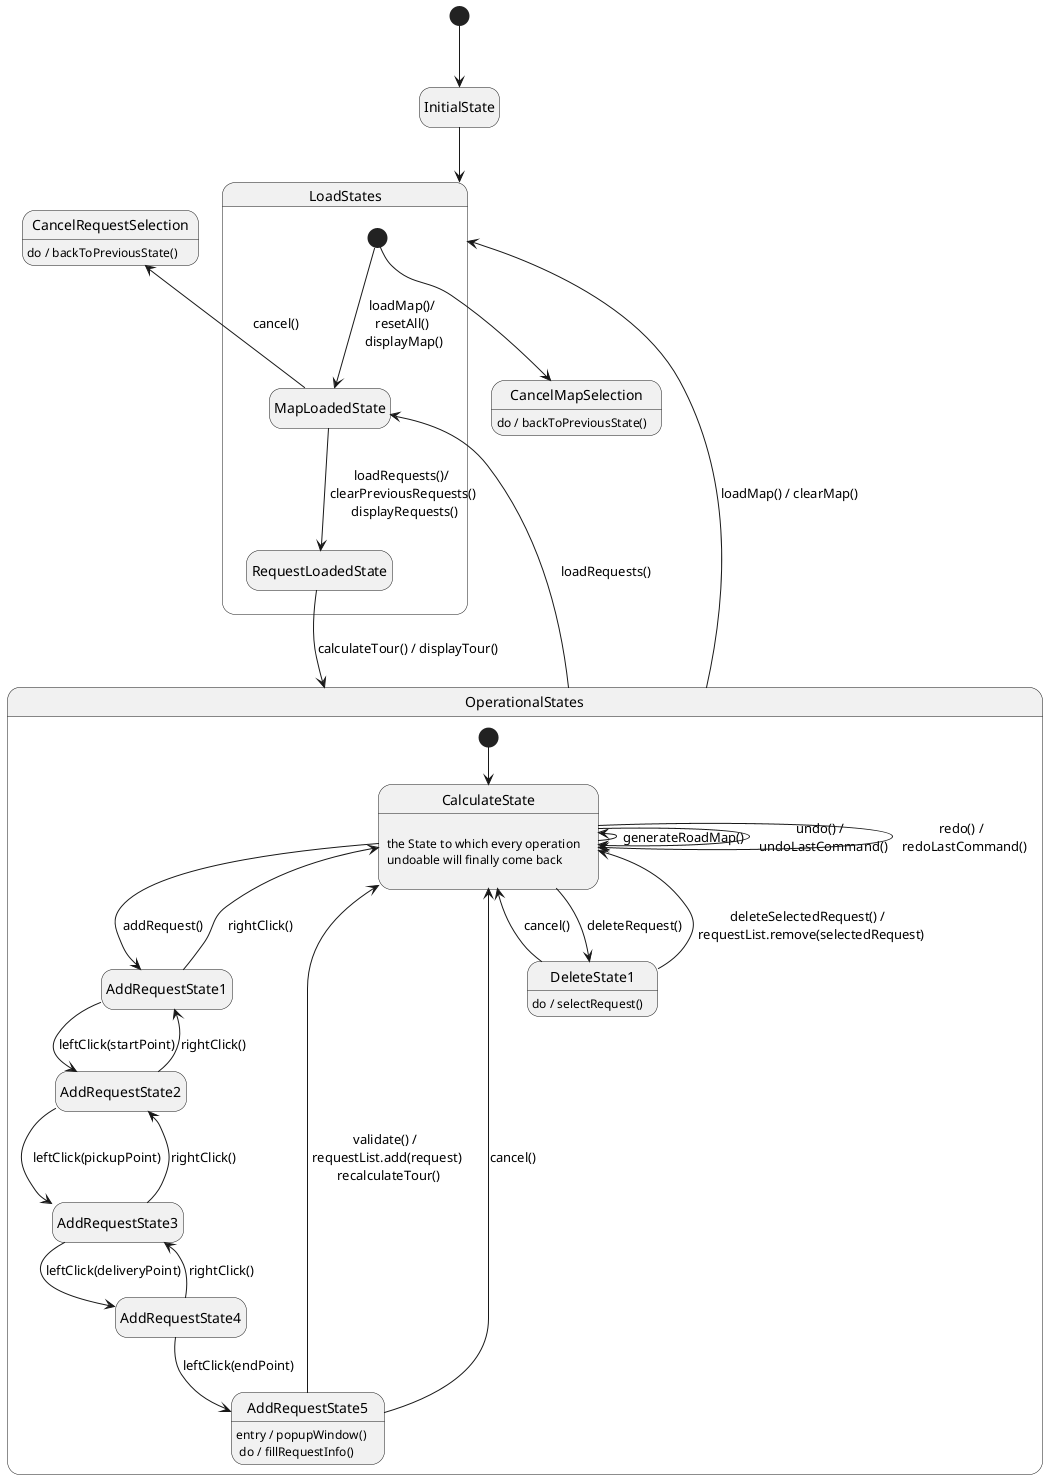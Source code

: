 @startuml
hide empty description

[*] -down-> InitialState
InitialState -down-> LoadStates
'InitialState : entry / requestListChanged = true

state CancelMapSelection
CancelMapSelection : do / backToPreviousState()


state CancelRequestSelection
CancelRequestSelection : do / backToPreviousState()

state LoadStates {
    [*] -down-> CancelMapSelection
    [*] -down-> MapLoadedState : loadMap()/\n resetAll() \n displayMap()
'    MapState1 : entry / isLoaded = isLoaded()

    MapLoadedState -down-> RequestLoadedState : loadRequests()/ \n clearPreviousRequests() \n displayRequests()
    MapLoadedState -up-> CancelRequestSelection : cancel()
}

'CancelMap -up-> InitialState : [ !isLoaded ]
'CancelMap -left-> MapState2 : [ isLoaded ]

RequestLoadedState -down-> OperationalStates : calculateTour() / displayTour()

OperationalStates -up-> LoadStates : loadMap() / clearMap()
OperationalStates -up-> MapLoadedState : loadRequests()
state OperationalStates {
    [*] -down-> CalculateState

    CalculateState: \n the State to which every operation \n undoable will finally come back \n
    CalculateState -down-> AddRequestState1 : addRequest()
    AddRequestState1 -down-> AddRequestState2 : leftClick(startPoint)
    AddRequestState2 -down-> AddRequestState3 : leftClick(pickupPoint)
    AddRequestState3 -down-> AddRequestState4 : leftClick(deliveryPoint)
    AddRequestState4 -down-> AddRequestState5 : leftClick(endPoint)
    AddRequestState5 : entry / popupWindow() \n do / fillRequestInfo()
    AddRequestState5 -left-> CalculateState : validate() / \n requestList.add(request) \n recalculateTour()
    AddRequestState1 -up-> CalculateState : rightClick()
    AddRequestState2 -up-> AddRequestState1 : rightClick()
    AddRequestState3 -up-> AddRequestState2 : rightClick()
    AddRequestState4 -up-> AddRequestState3 : rightClick()
    AddRequestState5 -left-> CalculateState : cancel()

    CalculateState -down-> DeleteState1 : deleteRequest()
    DeleteState1 : do / selectRequest()
    DeleteState1 -left-> CalculateState : cancel()
    DeleteState1 -up-> CalculateState : deleteSelectedRequest() / \n requestList.remove(selectedRequest)

    CalculateState -left-> CalculateState : generateRoadMap()
    CalculateState -right-> CalculateState : undo() / \n undoLastCommand()
    CalculateState -right-> CalculateState : redo() / \n redoLastCommand()
}
@enduml